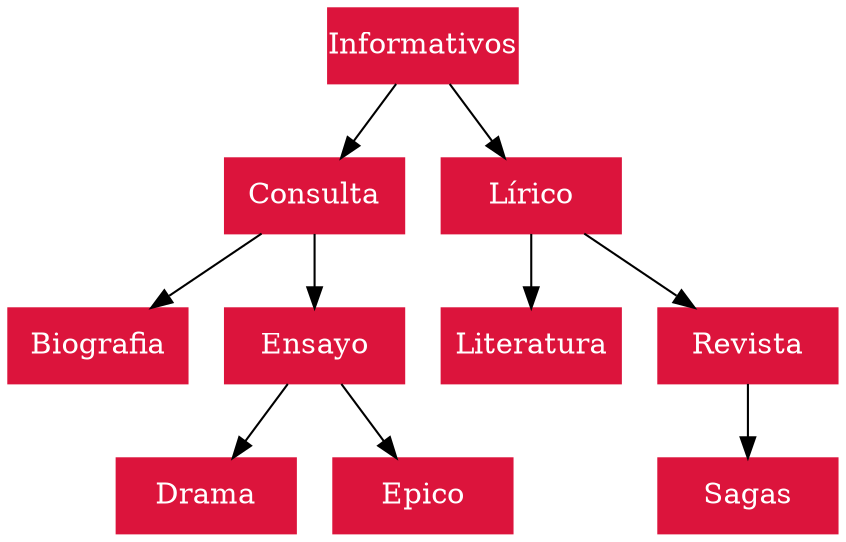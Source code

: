 digraph G{
rankdir=TB;
node [margin=0 shape=box width=1.2 color=crimson fontcolor=white style=filled ];
Informativos->Consulta
Consulta->Biografia
Consulta->Ensayo
Ensayo->Drama
Ensayo->Epico
Informativos->Lírico
Lírico->Literatura
Lírico->Revista
Revista->Sagas

}